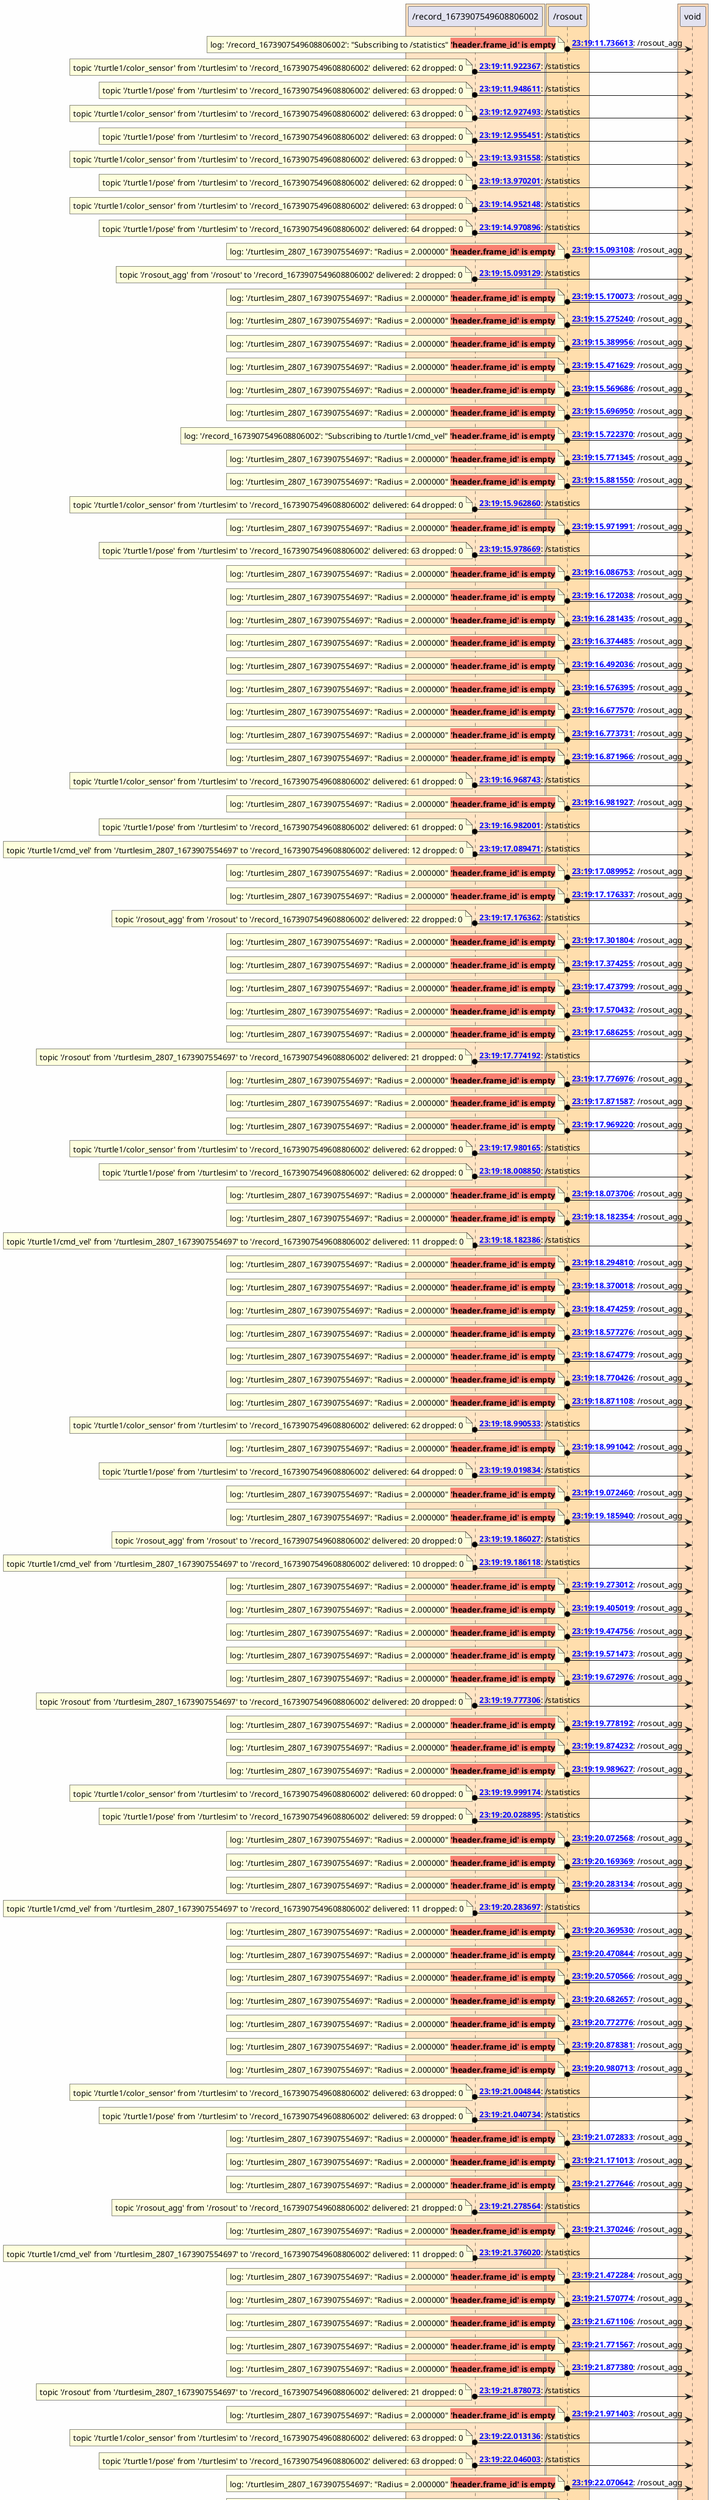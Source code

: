 @startuml

skinparam backgroundColor #FEFEFE

box #Bisque
    participant "/record_1673907549608806002" as _record_1673907549608806002 [[_record_1673907549608806002.html]]
end box
box #NavajoWhite
    participant "/rosout" as _rosout [[_rosout.html]]
end box
box #PeachPuff
    participant "void" as void [[void.html]]
end box

_rosout o-> void : **[[../msgs/2012290294_msg.html {message data} 23:19:11.736613]]**: /rosout_agg
note left
log: '/record_1673907549608806002': "Subscribing to /statistics" <b><back:salmon>'header.frame_id' is empty</back></b>
end note
_record_1673907549608806002 o-> void : **[[../msgs/2198044513_msg.html {message data} 23:19:11.922367]]**: /statistics
note left
topic '/turtle1/color_sensor' from '/turtlesim' to '/record_1673907549608806002' delivered: 62 dropped: 0
end note
_record_1673907549608806002 o-> void : **[[../msgs/2224288664_msg.html {message data} 23:19:11.948611]]**: /statistics
note left
topic '/turtle1/pose' from '/turtlesim' to '/record_1673907549608806002' delivered: 63 dropped: 0
end note
_record_1673907549608806002 o-> void : **[[../msgs/3203170277_msg.html {message data} 23:19:12.927493]]**: /statistics
note left
topic '/turtle1/color_sensor' from '/turtlesim' to '/record_1673907549608806002' delivered: 63 dropped: 0
end note
_record_1673907549608806002 o-> void : **[[../msgs/3231127848_msg.html {message data} 23:19:12.955451]]**: /statistics
note left
topic '/turtle1/pose' from '/turtlesim' to '/record_1673907549608806002' delivered: 63 dropped: 0
end note
_record_1673907549608806002 o-> void : **[[../msgs/4207235108_msg.html {message data} 23:19:13.931558]]**: /statistics
note left
topic '/turtle1/color_sensor' from '/turtlesim' to '/record_1673907549608806002' delivered: 63 dropped: 0
end note
_record_1673907549608806002 o-> void : **[[../msgs/4245878066_msg.html {message data} 23:19:13.970201]]**: /statistics
note left
topic '/turtle1/pose' from '/turtlesim' to '/record_1673907549608806002' delivered: 62 dropped: 0
end note
_record_1673907549608806002 o-> void : **[[../msgs/5227825094_msg.html {message data} 23:19:14.952148]]**: /statistics
note left
topic '/turtle1/color_sensor' from '/turtlesim' to '/record_1673907549608806002' delivered: 63 dropped: 0
end note
_record_1673907549608806002 o-> void : **[[../msgs/5246573575_msg.html {message data} 23:19:14.970896]]**: /statistics
note left
topic '/turtle1/pose' from '/turtlesim' to '/record_1673907549608806002' delivered: 64 dropped: 0
end note
_rosout o-> void : **[[../msgs/5368785044_msg.html {message data} 23:19:15.093108]]**: /rosout_agg
note left
log: '/turtlesim_2807_1673907554697': "Radius = 2.000000" <b><back:salmon>'header.frame_id' is empty</back></b>
end note
_record_1673907549608806002 o-> void : **[[../msgs/5368806063_msg.html {message data} 23:19:15.093129]]**: /statistics
note left
topic '/rosout_agg' from '/rosout' to '/record_1673907549608806002' delivered: 2 dropped: 0
end note
_rosout o-> void : **[[../msgs/5445750605_msg.html {message data} 23:19:15.170073]]**: /rosout_agg
note left
log: '/turtlesim_2807_1673907554697': "Radius = 2.000000" <b><back:salmon>'header.frame_id' is empty</back></b>
end note
_rosout o-> void : **[[../msgs/5550917142_msg.html {message data} 23:19:15.275240]]**: /rosout_agg
note left
log: '/turtlesim_2807_1673907554697': "Radius = 2.000000" <b><back:salmon>'header.frame_id' is empty</back></b>
end note
_rosout o-> void : **[[../msgs/5665633592_msg.html {message data} 23:19:15.389956]]**: /rosout_agg
note left
log: '/turtlesim_2807_1673907554697': "Radius = 2.000000" <b><back:salmon>'header.frame_id' is empty</back></b>
end note
_rosout o-> void : **[[../msgs/5747306783_msg.html {message data} 23:19:15.471629]]**: /rosout_agg
note left
log: '/turtlesim_2807_1673907554697': "Radius = 2.000000" <b><back:salmon>'header.frame_id' is empty</back></b>
end note
_rosout o-> void : **[[../msgs/5845363525_msg.html {message data} 23:19:15.569686]]**: /rosout_agg
note left
log: '/turtlesim_2807_1673907554697': "Radius = 2.000000" <b><back:salmon>'header.frame_id' is empty</back></b>
end note
_rosout o-> void : **[[../msgs/5972627054_msg.html {message data} 23:19:15.696950]]**: /rosout_agg
note left
log: '/turtlesim_2807_1673907554697': "Radius = 2.000000" <b><back:salmon>'header.frame_id' is empty</back></b>
end note
_rosout o-> void : **[[../msgs/5998046991_msg.html {message data} 23:19:15.722370]]**: /rosout_agg
note left
log: '/record_1673907549608806002': "Subscribing to /turtle1/cmd_vel" <b><back:salmon>'header.frame_id' is empty</back></b>
end note
_rosout o-> void : **[[../msgs/6047022269_msg.html {message data} 23:19:15.771345]]**: /rosout_agg
note left
log: '/turtlesim_2807_1673907554697': "Radius = 2.000000" <b><back:salmon>'header.frame_id' is empty</back></b>
end note
_rosout o-> void : **[[../msgs/6157227347_msg.html {message data} 23:19:15.881550]]**: /rosout_agg
note left
log: '/turtlesim_2807_1673907554697': "Radius = 2.000000" <b><back:salmon>'header.frame_id' is empty</back></b>
end note
_record_1673907549608806002 o-> void : **[[../msgs/6238537093_msg.html {message data} 23:19:15.962860]]**: /statistics
note left
topic '/turtle1/color_sensor' from '/turtlesim' to '/record_1673907549608806002' delivered: 64 dropped: 0
end note
_rosout o-> void : **[[../msgs/6247668401_msg.html {message data} 23:19:15.971991]]**: /rosout_agg
note left
log: '/turtlesim_2807_1673907554697': "Radius = 2.000000" <b><back:salmon>'header.frame_id' is empty</back></b>
end note
_record_1673907549608806002 o-> void : **[[../msgs/6254346149_msg.html {message data} 23:19:15.978669]]**: /statistics
note left
topic '/turtle1/pose' from '/turtlesim' to '/record_1673907549608806002' delivered: 63 dropped: 0
end note
_rosout o-> void : **[[../msgs/6362430159_msg.html {message data} 23:19:16.086753]]**: /rosout_agg
note left
log: '/turtlesim_2807_1673907554697': "Radius = 2.000000" <b><back:salmon>'header.frame_id' is empty</back></b>
end note
_rosout o-> void : **[[../msgs/6447715042_msg.html {message data} 23:19:16.172038]]**: /rosout_agg
note left
log: '/turtlesim_2807_1673907554697': "Radius = 2.000000" <b><back:salmon>'header.frame_id' is empty</back></b>
end note
_rosout o-> void : **[[../msgs/6557111800_msg.html {message data} 23:19:16.281435]]**: /rosout_agg
note left
log: '/turtlesim_2807_1673907554697': "Radius = 2.000000" <b><back:salmon>'header.frame_id' is empty</back></b>
end note
_rosout o-> void : **[[../msgs/6650162512_msg.html {message data} 23:19:16.374485]]**: /rosout_agg
note left
log: '/turtlesim_2807_1673907554697': "Radius = 2.000000" <b><back:salmon>'header.frame_id' is empty</back></b>
end note
_rosout o-> void : **[[../msgs/6767713690_msg.html {message data} 23:19:16.492036]]**: /rosout_agg
note left
log: '/turtlesim_2807_1673907554697': "Radius = 2.000000" <b><back:salmon>'header.frame_id' is empty</back></b>
end note
_rosout o-> void : **[[../msgs/6852072366_msg.html {message data} 23:19:16.576395]]**: /rosout_agg
note left
log: '/turtlesim_2807_1673907554697': "Radius = 2.000000" <b><back:salmon>'header.frame_id' is empty</back></b>
end note
_rosout o-> void : **[[../msgs/6953247399_msg.html {message data} 23:19:16.677570]]**: /rosout_agg
note left
log: '/turtlesim_2807_1673907554697': "Radius = 2.000000" <b><back:salmon>'header.frame_id' is empty</back></b>
end note
_rosout o-> void : **[[../msgs/7049408686_msg.html {message data} 23:19:16.773731]]**: /rosout_agg
note left
log: '/turtlesim_2807_1673907554697': "Radius = 2.000000" <b><back:salmon>'header.frame_id' is empty</back></b>
end note
_rosout o-> void : **[[../msgs/7147643208_msg.html {message data} 23:19:16.871966]]**: /rosout_agg
note left
log: '/turtlesim_2807_1673907554697': "Radius = 2.000000" <b><back:salmon>'header.frame_id' is empty</back></b>
end note
_record_1673907549608806002 o-> void : **[[../msgs/7244419826_msg.html {message data} 23:19:16.968743]]**: /statistics
note left
topic '/turtle1/color_sensor' from '/turtlesim' to '/record_1673907549608806002' delivered: 61 dropped: 0
end note
_rosout o-> void : **[[../msgs/7257604596_msg.html {message data} 23:19:16.981927]]**: /rosout_agg
note left
log: '/turtlesim_2807_1673907554697': "Radius = 2.000000" <b><back:salmon>'header.frame_id' is empty</back></b>
end note
_record_1673907549608806002 o-> void : **[[../msgs/7257678577_msg.html {message data} 23:19:16.982001]]**: /statistics
note left
topic '/turtle1/pose' from '/turtlesim' to '/record_1673907549608806002' delivered: 61 dropped: 0
end note
_record_1673907549608806002 o-> void : **[[../msgs/7365148448_msg.html {message data} 23:19:17.089471]]**: /statistics
note left
topic '/turtle1/cmd_vel' from '/turtlesim_2807_1673907554697' to '/record_1673907549608806002' delivered: 12 dropped: 0
end note
_rosout o-> void : **[[../msgs/7365629708_msg.html {message data} 23:19:17.089952]]**: /rosout_agg
note left
log: '/turtlesim_2807_1673907554697': "Radius = 2.000000" <b><back:salmon>'header.frame_id' is empty</back></b>
end note
_rosout o-> void : **[[../msgs/7452014790_msg.html {message data} 23:19:17.176337]]**: /rosout_agg
note left
log: '/turtlesim_2807_1673907554697': "Radius = 2.000000" <b><back:salmon>'header.frame_id' is empty</back></b>
end note
_record_1673907549608806002 o-> void : **[[../msgs/7452039458_msg.html {message data} 23:19:17.176362]]**: /statistics
note left
topic '/rosout_agg' from '/rosout' to '/record_1673907549608806002' delivered: 22 dropped: 0
end note
_rosout o-> void : **[[../msgs/7577481020_msg.html {message data} 23:19:17.301804]]**: /rosout_agg
note left
log: '/turtlesim_2807_1673907554697': "Radius = 2.000000" <b><back:salmon>'header.frame_id' is empty</back></b>
end note
_rosout o-> void : **[[../msgs/7649932494_msg.html {message data} 23:19:17.374255]]**: /rosout_agg
note left
log: '/turtlesim_2807_1673907554697': "Radius = 2.000000" <b><back:salmon>'header.frame_id' is empty</back></b>
end note
_rosout o-> void : **[[../msgs/7749476246_msg.html {message data} 23:19:17.473799]]**: /rosout_agg
note left
log: '/turtlesim_2807_1673907554697': "Radius = 2.000000" <b><back:salmon>'header.frame_id' is empty</back></b>
end note
_rosout o-> void : **[[../msgs/7846109007_msg.html {message data} 23:19:17.570432]]**: /rosout_agg
note left
log: '/turtlesim_2807_1673907554697': "Radius = 2.000000" <b><back:salmon>'header.frame_id' is empty</back></b>
end note
_rosout o-> void : **[[../msgs/7961932844_msg.html {message data} 23:19:17.686255]]**: /rosout_agg
note left
log: '/turtlesim_2807_1673907554697': "Radius = 2.000000" <b><back:salmon>'header.frame_id' is empty</back></b>
end note
_record_1673907549608806002 o-> void : **[[../msgs/8049869739_msg.html {message data} 23:19:17.774192]]**: /statistics
note left
topic '/rosout' from '/turtlesim_2807_1673907554697' to '/record_1673907549608806002' delivered: 21 dropped: 0
end note
_rosout o-> void : **[[../msgs/8052652854_msg.html {message data} 23:19:17.776976]]**: /rosout_agg
note left
log: '/turtlesim_2807_1673907554697': "Radius = 2.000000" <b><back:salmon>'header.frame_id' is empty</back></b>
end note
_rosout o-> void : **[[../msgs/8147263762_msg.html {message data} 23:19:17.871587]]**: /rosout_agg
note left
log: '/turtlesim_2807_1673907554697': "Radius = 2.000000" <b><back:salmon>'header.frame_id' is empty</back></b>
end note
_rosout o-> void : **[[../msgs/8244897329_msg.html {message data} 23:19:17.969220]]**: /rosout_agg
note left
log: '/turtlesim_2807_1673907554697': "Radius = 2.000000" <b><back:salmon>'header.frame_id' is empty</back></b>
end note
_record_1673907549608806002 o-> void : **[[../msgs/8255841953_msg.html {message data} 23:19:17.980165]]**: /statistics
note left
topic '/turtle1/color_sensor' from '/turtlesim' to '/record_1673907549608806002' delivered: 62 dropped: 0
end note
_record_1673907549608806002 o-> void : **[[../msgs/8284527287_msg.html {message data} 23:19:18.008850]]**: /statistics
note left
topic '/turtle1/pose' from '/turtlesim' to '/record_1673907549608806002' delivered: 62 dropped: 0
end note
_rosout o-> void : **[[../msgs/8349383590_msg.html {message data} 23:19:18.073706]]**: /rosout_agg
note left
log: '/turtlesim_2807_1673907554697': "Radius = 2.000000" <b><back:salmon>'header.frame_id' is empty</back></b>
end note
_rosout o-> void : **[[../msgs/8458030917_msg.html {message data} 23:19:18.182354]]**: /rosout_agg
note left
log: '/turtlesim_2807_1673907554697': "Radius = 2.000000" <b><back:salmon>'header.frame_id' is empty</back></b>
end note
_record_1673907549608806002 o-> void : **[[../msgs/8458063566_msg.html {message data} 23:19:18.182386]]**: /statistics
note left
topic '/turtle1/cmd_vel' from '/turtlesim_2807_1673907554697' to '/record_1673907549608806002' delivered: 11 dropped: 0
end note
_rosout o-> void : **[[../msgs/8570487279_msg.html {message data} 23:19:18.294810]]**: /rosout_agg
note left
log: '/turtlesim_2807_1673907554697': "Radius = 2.000000" <b><back:salmon>'header.frame_id' is empty</back></b>
end note
_rosout o-> void : **[[../msgs/8645695584_msg.html {message data} 23:19:18.370018]]**: /rosout_agg
note left
log: '/turtlesim_2807_1673907554697': "Radius = 2.000000" <b><back:salmon>'header.frame_id' is empty</back></b>
end note
_rosout o-> void : **[[../msgs/8749936779_msg.html {message data} 23:19:18.474259]]**: /rosout_agg
note left
log: '/turtlesim_2807_1673907554697': "Radius = 2.000000" <b><back:salmon>'header.frame_id' is empty</back></b>
end note
_rosout o-> void : **[[../msgs/8852952864_msg.html {message data} 23:19:18.577276]]**: /rosout_agg
note left
log: '/turtlesim_2807_1673907554697': "Radius = 2.000000" <b><back:salmon>'header.frame_id' is empty</back></b>
end note
_rosout o-> void : **[[../msgs/8950456685_msg.html {message data} 23:19:18.674779]]**: /rosout_agg
note left
log: '/turtlesim_2807_1673907554697': "Radius = 2.000000" <b><back:salmon>'header.frame_id' is empty</back></b>
end note
_rosout o-> void : **[[../msgs/9046103615_msg.html {message data} 23:19:18.770426]]**: /rosout_agg
note left
log: '/turtlesim_2807_1673907554697': "Radius = 2.000000" <b><back:salmon>'header.frame_id' is empty</back></b>
end note
_rosout o-> void : **[[../msgs/9146785275_msg.html {message data} 23:19:18.871108]]**: /rosout_agg
note left
log: '/turtlesim_2807_1673907554697': "Radius = 2.000000" <b><back:salmon>'header.frame_id' is empty</back></b>
end note
_record_1673907549608806002 o-> void : **[[../msgs/9266209990_msg.html {message data} 23:19:18.990533]]**: /statistics
note left
topic '/turtle1/color_sensor' from '/turtlesim' to '/record_1673907549608806002' delivered: 62 dropped: 0
end note
_rosout o-> void : **[[../msgs/9266719600_msg.html {message data} 23:19:18.991042]]**: /rosout_agg
note left
log: '/turtlesim_2807_1673907554697': "Radius = 2.000000" <b><back:salmon>'header.frame_id' is empty</back></b>
end note
_record_1673907549608806002 o-> void : **[[../msgs/9295511108_msg.html {message data} 23:19:19.019834]]**: /statistics
note left
topic '/turtle1/pose' from '/turtlesim' to '/record_1673907549608806002' delivered: 64 dropped: 0
end note
_rosout o-> void : **[[../msgs/9348137344_msg.html {message data} 23:19:19.072460]]**: /rosout_agg
note left
log: '/turtlesim_2807_1673907554697': "Radius = 2.000000" <b><back:salmon>'header.frame_id' is empty</back></b>
end note
_rosout o-> void : **[[../msgs/9461617613_msg.html {message data} 23:19:19.185940]]**: /rosout_agg
note left
log: '/turtlesim_2807_1673907554697': "Radius = 2.000000" <b><back:salmon>'header.frame_id' is empty</back></b>
end note
_record_1673907549608806002 o-> void : **[[../msgs/9461704527_msg.html {message data} 23:19:19.186027]]**: /statistics
note left
topic '/rosout_agg' from '/rosout' to '/record_1673907549608806002' delivered: 20 dropped: 0
end note
_record_1673907549608806002 o-> void : **[[../msgs/9461794872_msg.html {message data} 23:19:19.186118]]**: /statistics
note left
topic '/turtle1/cmd_vel' from '/turtlesim_2807_1673907554697' to '/record_1673907549608806002' delivered: 10 dropped: 0
end note
_rosout o-> void : **[[../msgs/9548689676_msg.html {message data} 23:19:19.273012]]**: /rosout_agg
note left
log: '/turtlesim_2807_1673907554697': "Radius = 2.000000" <b><back:salmon>'header.frame_id' is empty</back></b>
end note
_rosout o-> void : **[[../msgs/9680696157_msg.html {message data} 23:19:19.405019]]**: /rosout_agg
note left
log: '/turtlesim_2807_1673907554697': "Radius = 2.000000" <b><back:salmon>'header.frame_id' is empty</back></b>
end note
_rosout o-> void : **[[../msgs/9750433787_msg.html {message data} 23:19:19.474756]]**: /rosout_agg
note left
log: '/turtlesim_2807_1673907554697': "Radius = 2.000000" <b><back:salmon>'header.frame_id' is empty</back></b>
end note
_rosout o-> void : **[[../msgs/9847150686_msg.html {message data} 23:19:19.571473]]**: /rosout_agg
note left
log: '/turtlesim_2807_1673907554697': "Radius = 2.000000" <b><back:salmon>'header.frame_id' is empty</back></b>
end note
_rosout o-> void : **[[../msgs/9948653728_msg.html {message data} 23:19:19.672976]]**: /rosout_agg
note left
log: '/turtlesim_2807_1673907554697': "Radius = 2.000000" <b><back:salmon>'header.frame_id' is empty</back></b>
end note
_record_1673907549608806002 o-> void : **[[../msgs/10052983575_msg.html {message data} 23:19:19.777306]]**: /statistics
note left
topic '/rosout' from '/turtlesim_2807_1673907554697' to '/record_1673907549608806002' delivered: 20 dropped: 0
end note
_rosout o-> void : **[[../msgs/10053869376_msg.html {message data} 23:19:19.778192]]**: /rosout_agg
note left
log: '/turtlesim_2807_1673907554697': "Radius = 2.000000" <b><back:salmon>'header.frame_id' is empty</back></b>
end note
_rosout o-> void : **[[../msgs/10149909694_msg.html {message data} 23:19:19.874232]]**: /rosout_agg
note left
log: '/turtlesim_2807_1673907554697': "Radius = 2.000000" <b><back:salmon>'header.frame_id' is empty</back></b>
end note
_rosout o-> void : **[[../msgs/10265304739_msg.html {message data} 23:19:19.989627]]**: /rosout_agg
note left
log: '/turtlesim_2807_1673907554697': "Radius = 2.000000" <b><back:salmon>'header.frame_id' is empty</back></b>
end note
_record_1673907549608806002 o-> void : **[[../msgs/10274851714_msg.html {message data} 23:19:19.999174]]**: /statistics
note left
topic '/turtle1/color_sensor' from '/turtlesim' to '/record_1673907549608806002' delivered: 60 dropped: 0
end note
_record_1673907549608806002 o-> void : **[[../msgs/10304571969_msg.html {message data} 23:19:20.028895]]**: /statistics
note left
topic '/turtle1/pose' from '/turtlesim' to '/record_1673907549608806002' delivered: 59 dropped: 0
end note
_rosout o-> void : **[[../msgs/10348245441_msg.html {message data} 23:19:20.072568]]**: /rosout_agg
note left
log: '/turtlesim_2807_1673907554697': "Radius = 2.000000" <b><back:salmon>'header.frame_id' is empty</back></b>
end note
_rosout o-> void : **[[../msgs/10445046144_msg.html {message data} 23:19:20.169369]]**: /rosout_agg
note left
log: '/turtlesim_2807_1673907554697': "Radius = 2.000000" <b><back:salmon>'header.frame_id' is empty</back></b>
end note
_rosout o-> void : **[[../msgs/10558811112_msg.html {message data} 23:19:20.283134]]**: /rosout_agg
note left
log: '/turtlesim_2807_1673907554697': "Radius = 2.000000" <b><back:salmon>'header.frame_id' is empty</back></b>
end note
_record_1673907549608806002 o-> void : **[[../msgs/10559374697_msg.html {message data} 23:19:20.283697]]**: /statistics
note left
topic '/turtle1/cmd_vel' from '/turtlesim_2807_1673907554697' to '/record_1673907549608806002' delivered: 11 dropped: 0
end note
_rosout o-> void : **[[../msgs/10645207015_msg.html {message data} 23:19:20.369530]]**: /rosout_agg
note left
log: '/turtlesim_2807_1673907554697': "Radius = 2.000000" <b><back:salmon>'header.frame_id' is empty</back></b>
end note
_rosout o-> void : **[[../msgs/10746521133_msg.html {message data} 23:19:20.470844]]**: /rosout_agg
note left
log: '/turtlesim_2807_1673907554697': "Radius = 2.000000" <b><back:salmon>'header.frame_id' is empty</back></b>
end note
_rosout o-> void : **[[../msgs/10846243791_msg.html {message data} 23:19:20.570566]]**: /rosout_agg
note left
log: '/turtlesim_2807_1673907554697': "Radius = 2.000000" <b><back:salmon>'header.frame_id' is empty</back></b>
end note
_rosout o-> void : **[[../msgs/10958334821_msg.html {message data} 23:19:20.682657]]**: /rosout_agg
note left
log: '/turtlesim_2807_1673907554697': "Radius = 2.000000" <b><back:salmon>'header.frame_id' is empty</back></b>
end note
_rosout o-> void : **[[../msgs/11048452838_msg.html {message data} 23:19:20.772776]]**: /rosout_agg
note left
log: '/turtlesim_2807_1673907554697': "Radius = 2.000000" <b><back:salmon>'header.frame_id' is empty</back></b>
end note
_rosout o-> void : **[[../msgs/11154057796_msg.html {message data} 23:19:20.878381]]**: /rosout_agg
note left
log: '/turtlesim_2807_1673907554697': "Radius = 2.000000" <b><back:salmon>'header.frame_id' is empty</back></b>
end note
_rosout o-> void : **[[../msgs/11256390296_msg.html {message data} 23:19:20.980713]]**: /rosout_agg
note left
log: '/turtlesim_2807_1673907554697': "Radius = 2.000000" <b><back:salmon>'header.frame_id' is empty</back></b>
end note
_record_1673907549608806002 o-> void : **[[../msgs/11280521564_msg.html {message data} 23:19:21.004844]]**: /statistics
note left
topic '/turtle1/color_sensor' from '/turtlesim' to '/record_1673907549608806002' delivered: 63 dropped: 0
end note
_record_1673907549608806002 o-> void : **[[../msgs/11316411701_msg.html {message data} 23:19:21.040734]]**: /statistics
note left
topic '/turtle1/pose' from '/turtlesim' to '/record_1673907549608806002' delivered: 63 dropped: 0
end note
_rosout o-> void : **[[../msgs/11348510488_msg.html {message data} 23:19:21.072833]]**: /rosout_agg
note left
log: '/turtlesim_2807_1673907554697': "Radius = 2.000000" <b><back:salmon>'header.frame_id' is empty</back></b>
end note
_rosout o-> void : **[[../msgs/11446690134_msg.html {message data} 23:19:21.171013]]**: /rosout_agg
note left
log: '/turtlesim_2807_1673907554697': "Radius = 2.000000" <b><back:salmon>'header.frame_id' is empty</back></b>
end note
_rosout o-> void : **[[../msgs/11553323559_msg.html {message data} 23:19:21.277646]]**: /rosout_agg
note left
log: '/turtlesim_2807_1673907554697': "Radius = 2.000000" <b><back:salmon>'header.frame_id' is empty</back></b>
end note
_record_1673907549608806002 o-> void : **[[../msgs/11554241805_msg.html {message data} 23:19:21.278564]]**: /statistics
note left
topic '/rosout_agg' from '/rosout' to '/record_1673907549608806002' delivered: 21 dropped: 0
end note
_rosout o-> void : **[[../msgs/11645922880_msg.html {message data} 23:19:21.370246]]**: /rosout_agg
note left
log: '/turtlesim_2807_1673907554697': "Radius = 2.000000" <b><back:salmon>'header.frame_id' is empty</back></b>
end note
_record_1673907549608806002 o-> void : **[[../msgs/11651697443_msg.html {message data} 23:19:21.376020]]**: /statistics
note left
topic '/turtle1/cmd_vel' from '/turtlesim_2807_1673907554697' to '/record_1673907549608806002' delivered: 11 dropped: 0
end note
_rosout o-> void : **[[../msgs/11747961425_msg.html {message data} 23:19:21.472284]]**: /rosout_agg
note left
log: '/turtlesim_2807_1673907554697': "Radius = 2.000000" <b><back:salmon>'header.frame_id' is empty</back></b>
end note
_rosout o-> void : **[[../msgs/11846451155_msg.html {message data} 23:19:21.570774]]**: /rosout_agg
note left
log: '/turtlesim_2807_1673907554697': "Radius = 2.000000" <b><back:salmon>'header.frame_id' is empty</back></b>
end note
_rosout o-> void : **[[../msgs/11946783590_msg.html {message data} 23:19:21.671106]]**: /rosout_agg
note left
log: '/turtlesim_2807_1673907554697': "Radius = 2.000000" <b><back:salmon>'header.frame_id' is empty</back></b>
end note
_rosout o-> void : **[[../msgs/12047243880_msg.html {message data} 23:19:21.771567]]**: /rosout_agg
note left
log: '/turtlesim_2807_1673907554697': "Radius = 2.000000" <b><back:salmon>'header.frame_id' is empty</back></b>
end note
_rosout o-> void : **[[../msgs/12153057065_msg.html {message data} 23:19:21.877380]]**: /rosout_agg
note left
log: '/turtlesim_2807_1673907554697': "Radius = 2.000000" <b><back:salmon>'header.frame_id' is empty</back></b>
end note
_record_1673907549608806002 o-> void : **[[../msgs/12153750333_msg.html {message data} 23:19:21.878073]]**: /statistics
note left
topic '/rosout' from '/turtlesim_2807_1673907554697' to '/record_1673907549608806002' delivered: 21 dropped: 0
end note
_rosout o-> void : **[[../msgs/12247080555_msg.html {message data} 23:19:21.971403]]**: /rosout_agg
note left
log: '/turtlesim_2807_1673907554697': "Radius = 2.000000" <b><back:salmon>'header.frame_id' is empty</back></b>
end note
_record_1673907549608806002 o-> void : **[[../msgs/12288813583_msg.html {message data} 23:19:22.013136]]**: /statistics
note left
topic '/turtle1/color_sensor' from '/turtlesim' to '/record_1673907549608806002' delivered: 63 dropped: 0
end note
_record_1673907549608806002 o-> void : **[[../msgs/12321680083_msg.html {message data} 23:19:22.046003]]**: /statistics
note left
topic '/turtle1/pose' from '/turtlesim' to '/record_1673907549608806002' delivered: 63 dropped: 0
end note
_rosout o-> void : **[[../msgs/12346319471_msg.html {message data} 23:19:22.070642]]**: /rosout_agg
note left
log: '/turtlesim_2807_1673907554697': "Radius = 2.000000" <b><back:salmon>'header.frame_id' is empty</back></b>
end note
_rosout o-> void : **[[../msgs/12461108309_msg.html {message data} 23:19:22.185431]]**: /rosout_agg
note left
log: '/turtlesim_2807_1673907554697': "Radius = 2.000000" <b><back:salmon>'header.frame_id' is empty</back></b>
end note
_rosout o-> void : **[[../msgs/12547037726_msg.html {message data} 23:19:22.271360]]**: /rosout_agg
note left
log: '/turtlesim_2807_1673907554697': "Radius = 2.000000" <b><back:salmon>'header.frame_id' is empty</back></b>
end note
_rosout o-> void : **[[../msgs/12657410002_msg.html {message data} 23:19:22.381733]]**: /rosout_agg
note left
log: '/turtlesim_2807_1673907554697': "Radius = 2.000000" <b><back:salmon>'header.frame_id' is empty</back></b>
end note
_record_1673907549608806002 o-> void : **[[../msgs/12657416421_msg.html {message data} 23:19:22.381739]]**: /statistics
note left
topic '/turtle1/cmd_vel' from '/turtlesim_2807_1673907554697' to '/record_1673907549608806002' delivered: 10 dropped: 0
end note
_rosout o-> void : **[[../msgs/12764675268_msg.html {message data} 23:19:22.488998]]**: /rosout_agg
note left
log: '/turtlesim_2807_1673907554697': "Radius = 2.000000" <b><back:salmon>'header.frame_id' is empty</back></b>
end note
_rosout o-> void : **[[../msgs/12844948635_msg.html {message data} 23:19:22.569271]]**: /rosout_agg
note left
log: '/turtlesim_2807_1673907554697': "Radius = 2.000000" <b><back:salmon>'header.frame_id' is empty</back></b>
end note
_rosout o-> void : **[[../msgs/12950079271_msg.html {message data} 23:19:22.674402]]**: /rosout_agg
note left
log: '/turtlesim_2807_1673907554697': "Radius = 2.000000" <b><back:salmon>'header.frame_id' is empty</back></b>
end note
_rosout o-> void : **[[../msgs/13053317593_msg.html {message data} 23:19:22.777640]]**: /rosout_agg
note left
log: '/turtlesim_2807_1673907554697': "Radius = 2.000000" <b><back:salmon>'header.frame_id' is empty</back></b>
end note
_rosout o-> void : **[[../msgs/13148577050_msg.html {message data} 23:19:22.872900]]**: /rosout_agg
note left
log: '/turtlesim_2807_1673907554697': "Radius = 2.000000" <b><back:salmon>'header.frame_id' is empty</back></b>
end note
_rosout o-> void : **[[../msgs/13247868913_msg.html {message data} 23:19:22.972192]]**: /rosout_agg
note left
log: '/turtlesim_2807_1673907554697': "Radius = 2.000000" <b><back:salmon>'header.frame_id' is empty</back></b>
end note
_record_1673907549608806002 o-> void : **[[../msgs/13298472140_msg.html {message data} 23:19:23.022795]]**: /statistics
note left
topic '/turtle1/color_sensor' from '/turtlesim' to '/record_1673907549608806002' delivered: 61 dropped: 0
end note
_record_1673907549608806002 o-> void : **[[../msgs/13328361170_msg.html {message data} 23:19:23.052684]]**: /statistics
note left
topic '/turtle1/pose' from '/turtlesim' to '/record_1673907549608806002' delivered: 61 dropped: 0
end note
_rosout o-> void : **[[../msgs/13347993833_msg.html {message data} 23:19:23.072317]]**: /rosout_agg
note left
log: '/turtlesim_2807_1673907554697': "Radius = 2.000000" <b><back:salmon>'header.frame_id' is empty</back></b>
end note
_rosout o-> void : **[[../msgs/13452395444_msg.html {message data} 23:19:23.176718]]**: /rosout_agg
note left
log: '/turtlesim_2807_1673907554697': "Radius = 2.000000" <b><back:salmon>'header.frame_id' is empty</back></b>
end note
_rosout o-> void : **[[../msgs/13546419593_msg.html {message data} 23:19:23.270742]]**: /rosout_agg
note left
log: '/turtlesim_2807_1673907554697': "Radius = 2.000000" <b><back:salmon>'header.frame_id' is empty</back></b>
end note
_rosout o-> void : **[[../msgs/13653139897_msg.html {message data} 23:19:23.377463]]**: /rosout_agg
note left
log: '/turtlesim_2807_1673907554697': "Radius = 2.000000" <b><back:salmon>'header.frame_id' is empty</back></b>
end note
_record_1673907549608806002 o-> void : **[[../msgs/13653239933_msg.html {message data} 23:19:23.377563]]**: /statistics
note left
topic '/rosout_agg' from '/rosout' to '/record_1673907549608806002' delivered: 21 dropped: 0
end note
_rosout o-> void : **[[../msgs/13746101396_msg.html {message data} 23:19:23.470424]]**: /rosout_agg
note left
log: '/turtlesim_2807_1673907554697': "Radius = 2.000000" <b><back:salmon>'header.frame_id' is empty</back></b>
end note
_record_1673907549608806002 o-> void : **[[../msgs/13747373524_msg.html {message data} 23:19:23.471696]]**: /statistics
note left
topic '/turtle1/cmd_vel' from '/turtlesim_2807_1673907554697' to '/record_1673907549608806002' delivered: 11 dropped: 0
end note
_rosout o-> void : **[[../msgs/13844988586_msg.html {message data} 23:19:23.569311]]**: /rosout_agg
note left
log: '/turtlesim_2807_1673907554697': "Radius = 2.000000" <b><back:salmon>'header.frame_id' is empty</back></b>
end note
_rosout o-> void : **[[../msgs/13957548173_msg.html {message data} 23:19:23.681871]]**: /rosout_agg
note left
log: '/turtlesim_2807_1673907554697': "Radius = 2.000000" <b><back:salmon>'header.frame_id' is empty</back></b>
end note
_rosout o-> void : **[[../msgs/14052177992_msg.html {message data} 23:19:23.776501]]**: /rosout_agg
note left
log: '/turtlesim_2807_1673907554697': "Radius = 2.000000" <b><back:salmon>'header.frame_id' is empty</back></b>
end note
_rosout o-> void : **[[../msgs/14147247507_msg.html {message data} 23:19:23.871570]]**: /rosout_agg
note left
log: '/turtlesim_2807_1673907554697': "Radius = 2.000000" <b><back:salmon>'header.frame_id' is empty</back></b>
end note
_record_1673907549608806002 o-> void : **[[../msgs/14245355843_msg.html {message data} 23:19:23.969679]]**: /statistics
note left
topic '/rosout' from '/turtlesim_2807_1673907554697' to '/record_1673907549608806002' delivered: 21 dropped: 0
end note
_rosout o-> void : **[[../msgs/14245493108_msg.html {message data} 23:19:23.969816]]**: /rosout_agg
note left
log: '/turtlesim_2807_1673907554697': "Radius = 2.000000" <b><back:salmon>'header.frame_id' is empty</back></b>
end note
_record_1673907549608806002 o-> void : **[[../msgs/14305195755_msg.html {message data} 23:19:24.029518]]**: /statistics
note left
topic '/turtle1/color_sensor' from '/turtlesim' to '/record_1673907549608806002' delivered: 62 dropped: 0
end note
_record_1673907549608806002 o-> void : **[[../msgs/14337483117_msg.html {message data} 23:19:24.061806]]**: /statistics
note left
topic '/turtle1/pose' from '/turtlesim' to '/record_1673907549608806002' delivered: 63 dropped: 0
end note
_rosout o-> void : **[[../msgs/14349662304_msg.html {message data} 23:19:24.073985]]**: /rosout_agg
note left
log: '/turtlesim_2807_1673907554697': "Radius = 2.000000" <b><back:salmon>'header.frame_id' is empty</back></b>
end note
_rosout o-> void : **[[../msgs/14450709836_msg.html {message data} 23:19:24.175033]]**: /rosout_agg
note left
log: '/turtlesim_2807_1673907554697': "Radius = 2.000000" <b><back:salmon>'header.frame_id' is empty</back></b>
end note
_record_1673907549608806002 o-> void : **[[../msgs/15318216641_msg.html {message data} 23:19:25.042539]]**: /statistics
note left
topic '/turtle1/color_sensor' from '/turtlesim' to '/record_1673907549608806002' delivered: 64 dropped: 0
end note
_record_1673907549608806002 o-> void : **[[../msgs/15375155724_msg.html {message data} 23:19:25.099478]]**: /statistics
note left
topic '/turtle1/pose' from '/turtlesim' to '/record_1673907549608806002' delivered: 62 dropped: 0
end note
_record_1673907549608806002 o-> void : **[[../msgs/16320907139_msg.html {message data} 23:19:26.045230]]**: /statistics
note left
topic '/turtle1/color_sensor' from '/turtlesim' to '/record_1673907549608806002' delivered: 61 dropped: 0
end note
_record_1673907549608806002 o-> void : **[[../msgs/16388919497_msg.html {message data} 23:19:26.113242]]**: /statistics
note left
topic '/turtle1/pose' from '/turtlesim' to '/record_1673907549608806002' delivered: 64 dropped: 0
end note
_record_1673907549608806002 o-> void : **[[../msgs/17331001423_msg.html {message data} 23:19:27.055324]]**: /statistics
note left
topic '/turtle1/color_sensor' from '/turtlesim' to '/record_1673907549608806002' delivered: 56 dropped: 0
end note
_record_1673907549608806002 o-> void : **[[../msgs/17395727665_msg.html {message data} 23:19:27.120050]]**: /statistics
note left
topic '/turtle1/pose' from '/turtlesim' to '/record_1673907549608806002' delivered: 56 dropped: 0
end note

@enduml
